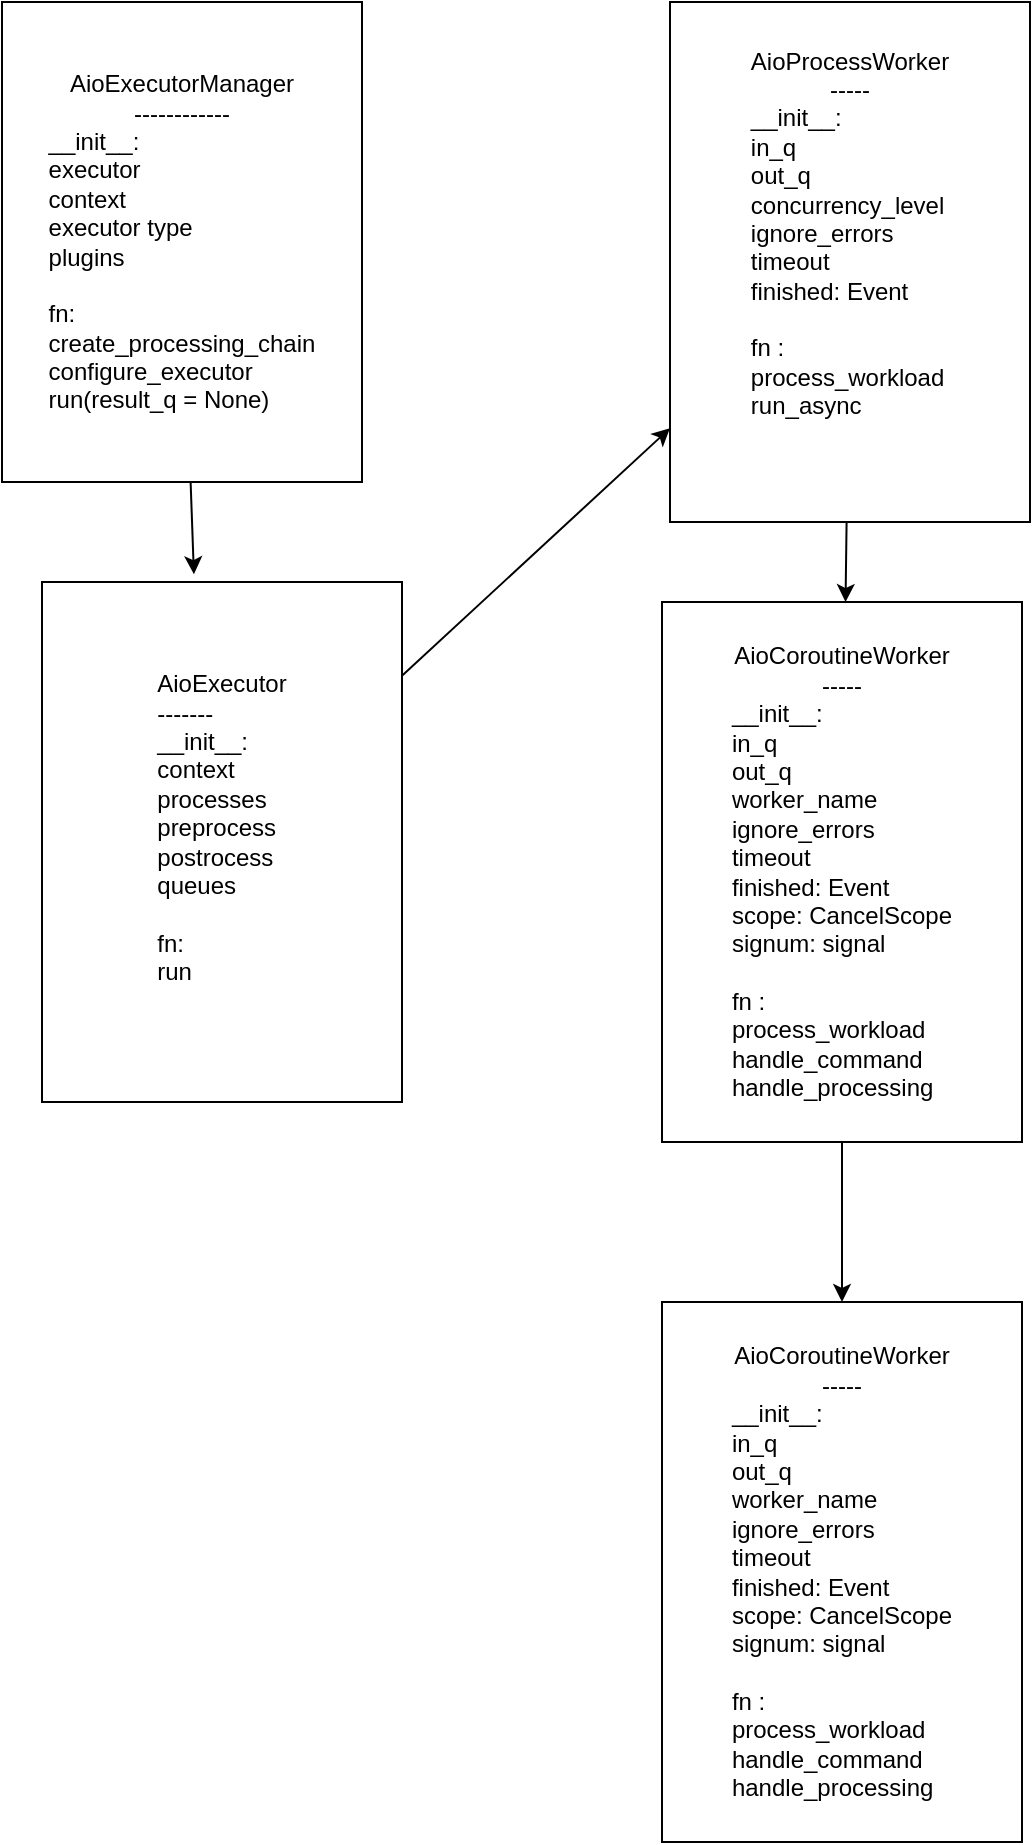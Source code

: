 <mxfile>
    <diagram id="h2lcjQmsm_JIcWCe8NtB" name="Page-1">
        <mxGraphModel dx="1045" dy="551" grid="1" gridSize="10" guides="1" tooltips="1" connect="1" arrows="1" fold="1" page="1" pageScale="1" pageWidth="827" pageHeight="1169" math="0" shadow="0">
            <root>
                <mxCell id="0"/>
                <mxCell id="1" parent="0"/>
                <mxCell id="19" style="edgeStyle=none;html=1;entryX=0.422;entryY=-0.015;entryDx=0;entryDy=0;entryPerimeter=0;" edge="1" parent="1" source="2" target="12">
                    <mxGeometry relative="1" as="geometry"/>
                </mxCell>
                <mxCell id="2" value="AioExecutorManager&lt;br&gt;------------&lt;br&gt;&lt;div style=&quot;text-align: left&quot;&gt;__init__:&lt;/div&gt;&lt;div style=&quot;text-align: left&quot;&gt;executor&lt;/div&gt;&lt;div style=&quot;text-align: left&quot;&gt;context&lt;/div&gt;&lt;div style=&quot;text-align: left&quot;&gt;executor type&lt;/div&gt;&lt;div style=&quot;text-align: left&quot;&gt;plugins&lt;/div&gt;&lt;div style=&quot;text-align: left&quot;&gt;&lt;br&gt;&lt;/div&gt;&lt;div style=&quot;text-align: left&quot;&gt;fn:&lt;/div&gt;&lt;div style=&quot;text-align: left&quot;&gt;create_processing_chain&lt;/div&gt;&lt;div style=&quot;text-align: left&quot;&gt;configure_executor&lt;/div&gt;&lt;div style=&quot;text-align: left&quot;&gt;run(result_q = None)&lt;/div&gt;" style="rounded=0;whiteSpace=wrap;html=1;" vertex="1" parent="1">
                    <mxGeometry x="80" y="100" width="180" height="240" as="geometry"/>
                </mxCell>
                <mxCell id="15" value="" style="edgeStyle=none;html=1;" edge="1" parent="1" source="12" target="14">
                    <mxGeometry relative="1" as="geometry"/>
                </mxCell>
                <mxCell id="12" value="&lt;div style=&quot;text-align: left&quot;&gt;&lt;span&gt;AioExecutor&lt;/span&gt;&lt;/div&gt;&lt;div style=&quot;text-align: left&quot;&gt;&lt;span&gt;-------&lt;/span&gt;&lt;/div&gt;&lt;div style=&quot;text-align: left&quot;&gt;&lt;span&gt;__init__:&lt;/span&gt;&lt;/div&gt;&lt;div style=&quot;text-align: left&quot;&gt;&lt;span&gt;context&lt;/span&gt;&lt;/div&gt;&lt;div style=&quot;text-align: left&quot;&gt;&lt;span&gt;processes&lt;/span&gt;&lt;/div&gt;&lt;div style=&quot;text-align: left&quot;&gt;&lt;span&gt;preprocess&lt;/span&gt;&lt;/div&gt;&lt;div style=&quot;text-align: left&quot;&gt;&lt;span&gt;postrocess&lt;/span&gt;&lt;/div&gt;&lt;div style=&quot;text-align: left&quot;&gt;queues&lt;/div&gt;&lt;div style=&quot;text-align: left&quot;&gt;&lt;br&gt;&lt;/div&gt;&lt;div style=&quot;text-align: left&quot;&gt;fn:&lt;/div&gt;&lt;div style=&quot;text-align: left&quot;&gt;run&lt;/div&gt;&lt;div style=&quot;text-align: left&quot;&gt;&lt;span&gt;&lt;br&gt;&lt;/span&gt;&lt;/div&gt;" style="rounded=0;whiteSpace=wrap;html=1;align=center;" vertex="1" parent="1">
                    <mxGeometry x="100" y="390" width="180" height="260" as="geometry"/>
                </mxCell>
                <mxCell id="18" value="" style="edgeStyle=none;html=1;" edge="1" parent="1" source="14" target="17">
                    <mxGeometry relative="1" as="geometry"/>
                </mxCell>
                <mxCell id="14" value="AioProcessWorker&lt;br&gt;-----&lt;br&gt;&lt;div style=&quot;text-align: left&quot;&gt;__init__:&lt;/div&gt;&lt;div style=&quot;text-align: left&quot;&gt;in_q&lt;/div&gt;&lt;div style=&quot;text-align: left&quot;&gt;out_q&lt;/div&gt;&lt;div style=&quot;text-align: left&quot;&gt;concurrency_level&lt;/div&gt;&lt;div style=&quot;text-align: left&quot;&gt;ignore_errors&lt;/div&gt;&lt;div style=&quot;text-align: left&quot;&gt;timeout&lt;/div&gt;&lt;div style=&quot;text-align: left&quot;&gt;finished: Event&lt;/div&gt;&lt;div style=&quot;text-align: left&quot;&gt;&lt;br&gt;&lt;/div&gt;&lt;div style=&quot;text-align: left&quot;&gt;fn :&lt;/div&gt;&lt;div style=&quot;text-align: left&quot;&gt;process_workload&lt;/div&gt;&lt;div style=&quot;text-align: left&quot;&gt;run_async&lt;/div&gt;&lt;div style=&quot;text-align: left&quot;&gt;&lt;br&gt;&lt;/div&gt;&lt;div style=&quot;text-align: left&quot;&gt;&lt;br&gt;&lt;/div&gt;" style="rounded=0;whiteSpace=wrap;html=1;align=center;" vertex="1" parent="1">
                    <mxGeometry x="414" y="100" width="180" height="260" as="geometry"/>
                </mxCell>
                <mxCell id="21" value="" style="edgeStyle=none;html=1;" edge="1" parent="1" source="17" target="20">
                    <mxGeometry relative="1" as="geometry"/>
                </mxCell>
                <mxCell id="17" value="AioCoroutineWorker&lt;br&gt;-----&lt;br&gt;&lt;div style=&quot;text-align: left&quot;&gt;__init__:&lt;/div&gt;&lt;div style=&quot;text-align: left&quot;&gt;in_q&lt;/div&gt;&lt;div style=&quot;text-align: left&quot;&gt;out_q&lt;/div&gt;&lt;div style=&quot;text-align: left&quot;&gt;worker_name&lt;/div&gt;&lt;div style=&quot;text-align: left&quot;&gt;ignore_errors&lt;/div&gt;&lt;div style=&quot;text-align: left&quot;&gt;timeout&lt;/div&gt;&lt;div style=&quot;text-align: left&quot;&gt;finished: Event&lt;/div&gt;&lt;div style=&quot;text-align: left&quot;&gt;scope: CancelScope&lt;/div&gt;&lt;div style=&quot;text-align: left&quot;&gt;signum: signal&lt;/div&gt;&lt;div style=&quot;text-align: left&quot;&gt;&lt;br&gt;&lt;/div&gt;&lt;div style=&quot;text-align: left&quot;&gt;fn :&lt;/div&gt;&lt;div style=&quot;text-align: left&quot;&gt;process_workload&lt;/div&gt;&lt;div style=&quot;text-align: left&quot;&gt;handle_command&lt;/div&gt;&lt;div style=&quot;text-align: left&quot;&gt;handle_processing&lt;/div&gt;" style="rounded=0;whiteSpace=wrap;html=1;align=center;" vertex="1" parent="1">
                    <mxGeometry x="410" y="400" width="180" height="270" as="geometry"/>
                </mxCell>
                <mxCell id="20" value="AioCoroutineWorker&lt;br&gt;-----&lt;br&gt;&lt;div style=&quot;text-align: left&quot;&gt;__init__:&lt;/div&gt;&lt;div style=&quot;text-align: left&quot;&gt;in_q&lt;/div&gt;&lt;div style=&quot;text-align: left&quot;&gt;out_q&lt;/div&gt;&lt;div style=&quot;text-align: left&quot;&gt;worker_name&lt;/div&gt;&lt;div style=&quot;text-align: left&quot;&gt;ignore_errors&lt;/div&gt;&lt;div style=&quot;text-align: left&quot;&gt;timeout&lt;/div&gt;&lt;div style=&quot;text-align: left&quot;&gt;finished: Event&lt;/div&gt;&lt;div style=&quot;text-align: left&quot;&gt;scope: CancelScope&lt;/div&gt;&lt;div style=&quot;text-align: left&quot;&gt;signum: signal&lt;/div&gt;&lt;div style=&quot;text-align: left&quot;&gt;&lt;br&gt;&lt;/div&gt;&lt;div style=&quot;text-align: left&quot;&gt;fn :&lt;/div&gt;&lt;div style=&quot;text-align: left&quot;&gt;process_workload&lt;/div&gt;&lt;div style=&quot;text-align: left&quot;&gt;handle_command&lt;/div&gt;&lt;div style=&quot;text-align: left&quot;&gt;handle_processing&lt;/div&gt;" style="rounded=0;whiteSpace=wrap;html=1;align=center;" vertex="1" parent="1">
                    <mxGeometry x="410" y="750" width="180" height="270" as="geometry"/>
                </mxCell>
            </root>
        </mxGraphModel>
    </diagram>
</mxfile>